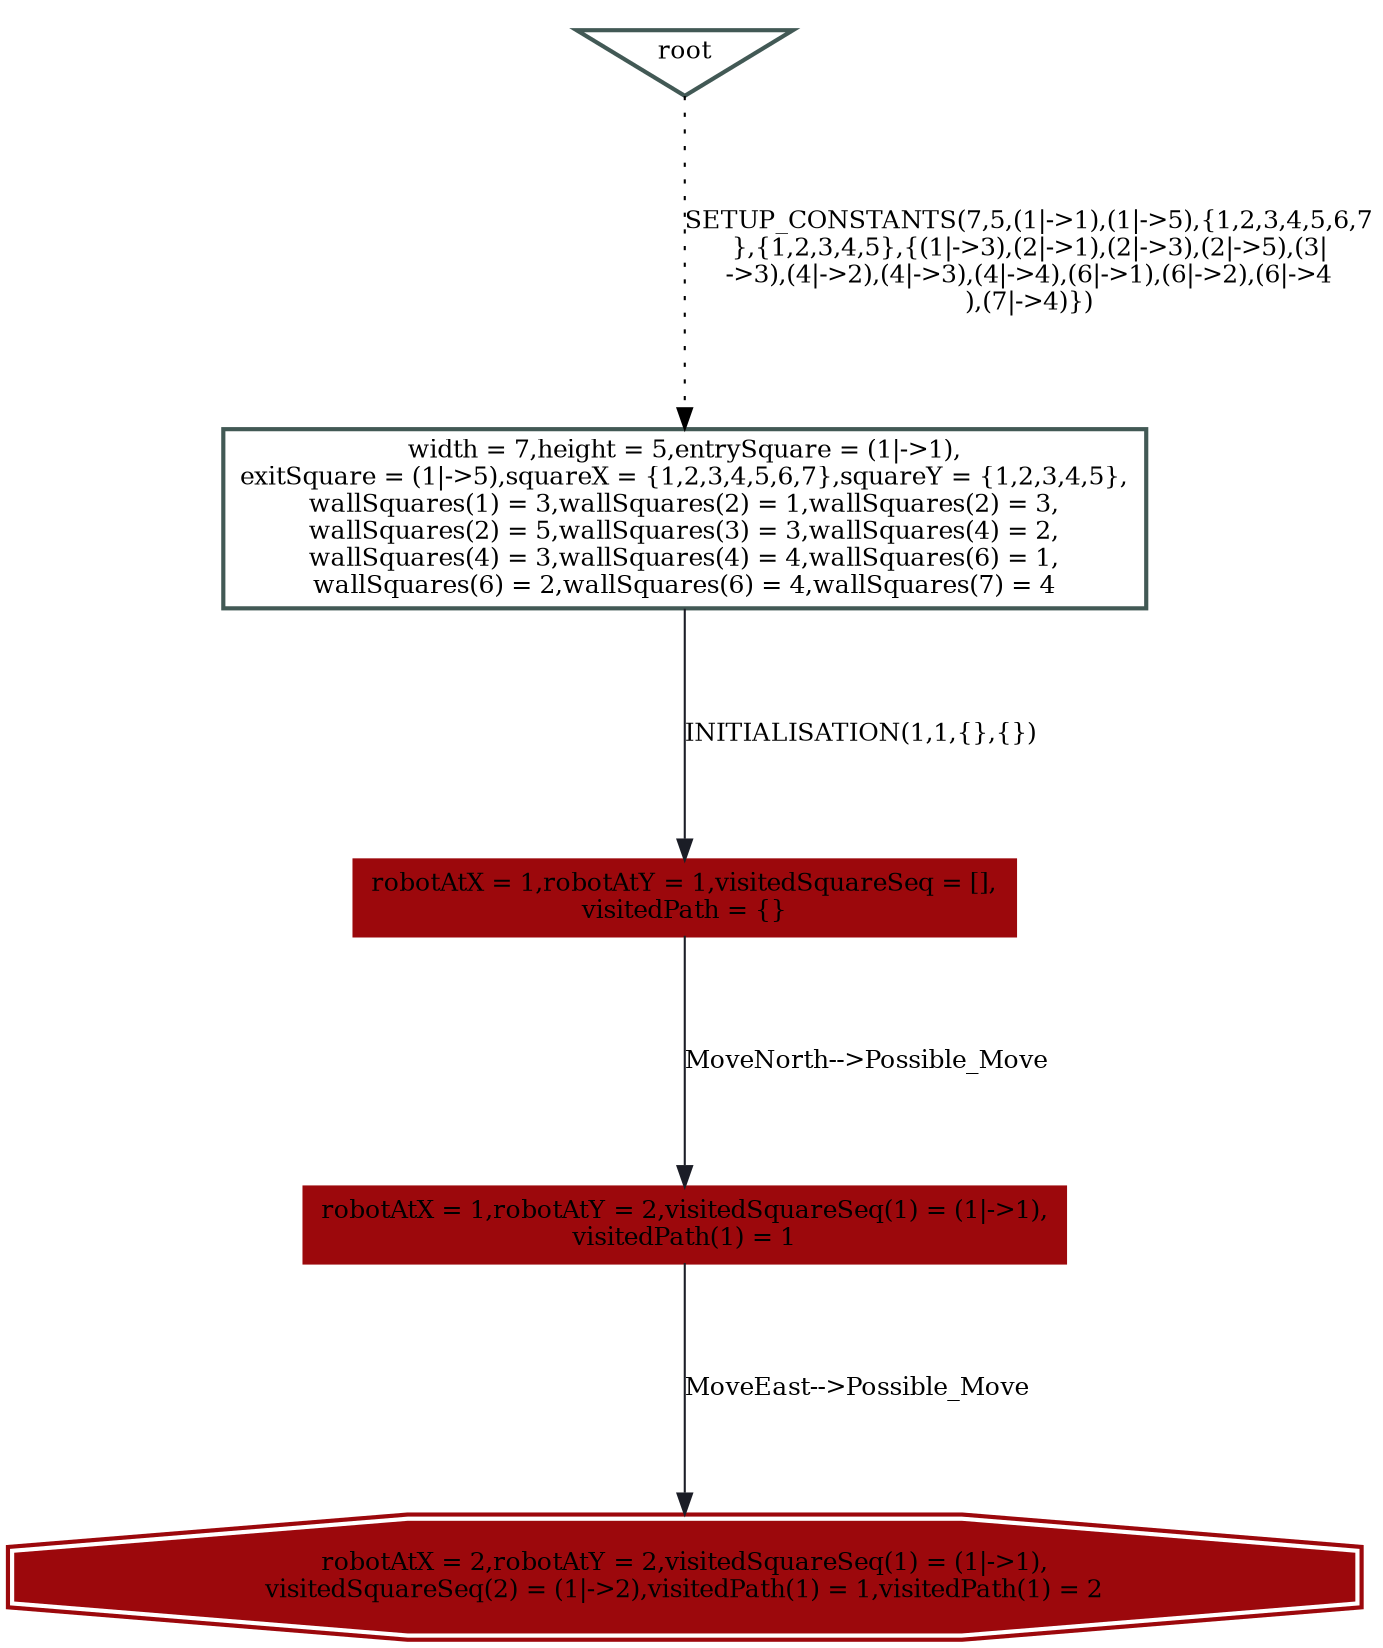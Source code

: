 digraph history {
graph [nodesep=1.5, ranksep=1.5];
root [shape=invtriangle, color="#425955", fontsize=12, penwidth=2, label="root"];

0 [shape=box, color="#425955", fontsize=12, penwidth=2, label="width = 7,height = 5,entrySquare = (1\|-\>1),\nexitSquare = (1\|-\>5),squareX = \{1,2,3,4,5,6,7\},squareY = \{1,2,3,4,5\},\nwallSquares(1) = 3,wallSquares(2) = 1,wallSquares(2) = 3,\nwallSquares(2) = 5,wallSquares(3) = 3,wallSquares(4) = 2,\nwallSquares(4) = 3,wallSquares(4) = 4,wallSquares(6) = 1,\nwallSquares(6) = 2,wallSquares(6) = 4,wallSquares(7) = 4"];

1 [shape=box, style=filled, color="#9C080C", fontsize=12, penwidth=2, label="robotAtX = 1,robotAtY = 1,visitedSquareSeq = [],\nvisitedPath = \{\}"];

2 [shape=box, style=filled, color="#9C080C", fontsize=12, penwidth=2, label="robotAtX = 1,robotAtY = 2,visitedSquareSeq(1) = (1\|-\>1),\nvisitedPath(1) = 1"];

4 [shape=doubleoctagon, style=filled, color="#9C080C", fontsize=12, penwidth=2, label="robotAtX = 2,robotAtY = 2,visitedSquareSeq(1) = (1\|-\>1),\nvisitedSquareSeq(2) = (1\|-\>2),visitedPath(1) = 1,visitedPath(1) = 2"];

root -> 0 [style = dotted, color = black, label="SETUP_CONSTANTS(7,5,(1\|-\>1),(1\|-\>5),\{1,2,3,4,5,6,7\n\},\{1,2,3,4,5\},\{(1\|-\>3),(2\|-\>1),(2\|-\>3),(2\|-\>5),(3\|\n-\>3),(4\|-\>2),(4\|-\>3),(4\|-\>4),(6\|-\>1),(6\|-\>2),(6\|-\>4\n),(7\|-\>4)\})", fontsize=12];

0 -> 1 [color = "#1B1D26", label="INITIALISATION(1,1,\{\},\{\})", fontsize=12];

1 -> 2 [color = "#1B1D26", label="MoveNorth--\>Possible_Move", fontsize=12];

2 -> 4 [color = "#1B1D26", label="MoveEast--\>Possible_Move", fontsize=12];

}
